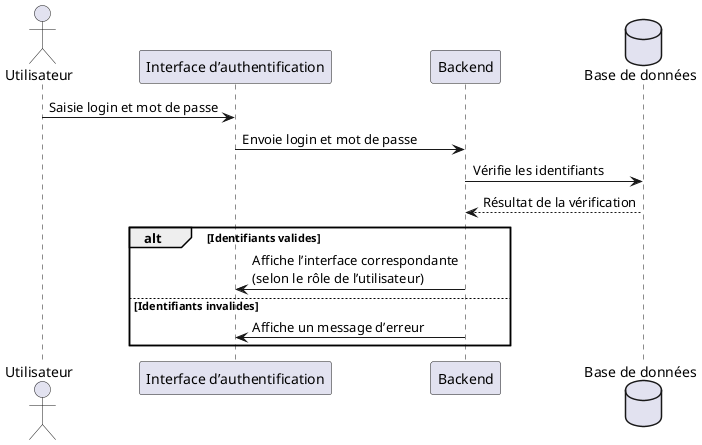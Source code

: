 @startuml
actor Utilisateur
participant "Interface d’authentification" as UI
participant "Backend" as Backend
database "Base de données" as DB

Utilisateur -> UI: Saisie login et mot de passe
UI -> Backend: Envoie login et mot de passe
Backend -> DB: Vérifie les identifiants
DB --> Backend: Résultat de la vérification
alt Identifiants valides
  Backend -> UI: Affiche l’interface correspondante\n(selon le rôle de l’utilisateur)
else Identifiants invalides
  Backend -> UI: Affiche un message d’erreur
end
@enduml
